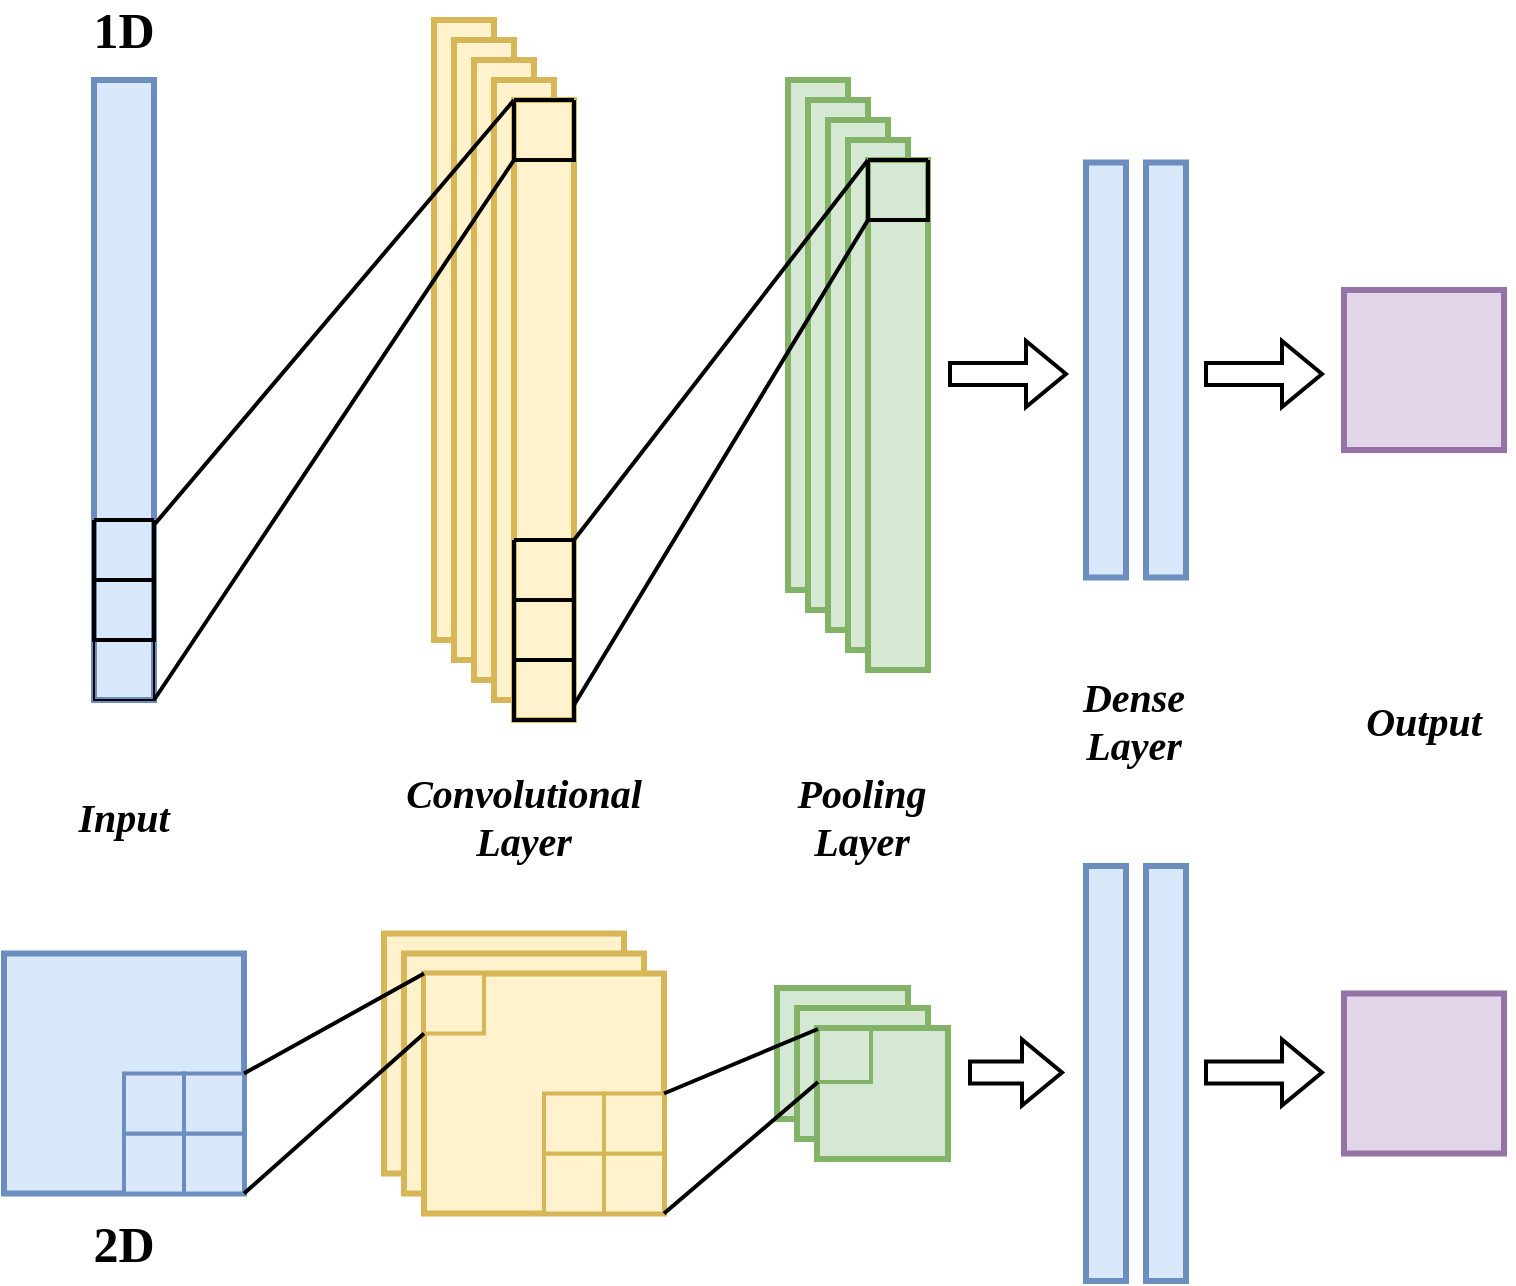 <mxfile version="22.1.18" type="device">
  <diagram name="Page-1" id="PB--wJ7JkL9qKE580dvo">
    <mxGraphModel dx="909" dy="692" grid="1" gridSize="10" guides="1" tooltips="1" connect="1" arrows="1" fold="1" page="1" pageScale="1" pageWidth="827" pageHeight="1169" math="0" shadow="0">
      <root>
        <mxCell id="0" />
        <mxCell id="1" parent="0" />
        <mxCell id="Ffea7M_iVDjCSf95wKu2-1" value="" style="rounded=0;whiteSpace=wrap;html=1;fillColor=#fff2cc;strokeColor=#d6b656;strokeWidth=3;" parent="1" vertex="1">
          <mxGeometry x="235" y="27" width="30" height="310" as="geometry" />
        </mxCell>
        <mxCell id="Ffea7M_iVDjCSf95wKu2-2" value="" style="rounded=0;whiteSpace=wrap;html=1;fillColor=#fff2cc;strokeColor=#d6b656;strokeWidth=3;" parent="1" vertex="1">
          <mxGeometry x="245" y="37" width="30" height="310" as="geometry" />
        </mxCell>
        <mxCell id="Ffea7M_iVDjCSf95wKu2-3" value="" style="rounded=0;whiteSpace=wrap;html=1;fillColor=#fff2cc;strokeColor=#d6b656;strokeWidth=3;" parent="1" vertex="1">
          <mxGeometry x="255" y="47" width="30" height="310" as="geometry" />
        </mxCell>
        <mxCell id="Ffea7M_iVDjCSf95wKu2-4" value="" style="rounded=0;whiteSpace=wrap;html=1;fillColor=#dae8fc;strokeColor=#6c8ebf;strokeWidth=3;" parent="1" vertex="1">
          <mxGeometry x="65" y="57" width="30" height="310" as="geometry" />
        </mxCell>
        <mxCell id="Ffea7M_iVDjCSf95wKu2-5" value="" style="rounded=0;whiteSpace=wrap;html=1;fillColor=#d5e8d4;strokeColor=#82b366;strokeWidth=3;" parent="1" vertex="1">
          <mxGeometry x="412" y="57" width="30" height="255" as="geometry" />
        </mxCell>
        <mxCell id="Ffea7M_iVDjCSf95wKu2-6" value="" style="rounded=0;whiteSpace=wrap;html=1;" parent="1" vertex="1">
          <mxGeometry x="422" y="67" width="30" height="255" as="geometry" />
        </mxCell>
        <mxCell id="Ffea7M_iVDjCSf95wKu2-7" value="" style="rounded=0;whiteSpace=wrap;html=1;" parent="1" vertex="1">
          <mxGeometry x="432" y="77" width="30" height="255" as="geometry" />
        </mxCell>
        <mxCell id="Ffea7M_iVDjCSf95wKu2-10" value="" style="rounded=0;whiteSpace=wrap;html=1;fillColor=#dae8fc;strokeColor=#6c8ebf;strokeWidth=3;" parent="1" vertex="1">
          <mxGeometry x="561" y="98.25" width="20" height="207.5" as="geometry" />
        </mxCell>
        <mxCell id="Ffea7M_iVDjCSf95wKu2-12" value="" style="rounded=0;whiteSpace=wrap;html=1;fillColor=#dae8fc;strokeColor=#6c8ebf;strokeWidth=3;" parent="1" vertex="1">
          <mxGeometry x="591" y="98.25" width="20" height="207.5" as="geometry" />
        </mxCell>
        <mxCell id="Ffea7M_iVDjCSf95wKu2-14" value="" style="whiteSpace=wrap;html=1;aspect=fixed;fillColor=#e1d5e7;strokeColor=#9673a6;strokeWidth=3;" parent="1" vertex="1">
          <mxGeometry x="690" y="162" width="80" height="80" as="geometry" />
        </mxCell>
        <mxCell id="Ffea7M_iVDjCSf95wKu2-15" value="" style="whiteSpace=wrap;html=1;aspect=fixed;strokeWidth=3;fillColor=#fff2cc;strokeColor=#d6b656;" parent="1" vertex="1">
          <mxGeometry x="210" y="483.75" width="120" height="120" as="geometry" />
        </mxCell>
        <mxCell id="Ffea7M_iVDjCSf95wKu2-16" value="" style="whiteSpace=wrap;html=1;aspect=fixed;strokeWidth=3;fillColor=#fff2cc;strokeColor=#d6b656;" parent="1" vertex="1">
          <mxGeometry x="220" y="493.75" width="120" height="120" as="geometry" />
        </mxCell>
        <mxCell id="Ffea7M_iVDjCSf95wKu2-17" value="" style="whiteSpace=wrap;html=1;aspect=fixed;fillColor=#fff2cc;strokeColor=#d6b656;strokeWidth=3;" parent="1" vertex="1">
          <mxGeometry x="230" y="503.75" width="120" height="120" as="geometry" />
        </mxCell>
        <mxCell id="Ffea7M_iVDjCSf95wKu2-18" value="" style="whiteSpace=wrap;html=1;aspect=fixed;fillColor=#dae8fc;strokeColor=#6c8ebf;strokeWidth=3;" parent="1" vertex="1">
          <mxGeometry x="20" y="493.75" width="120" height="120" as="geometry" />
        </mxCell>
        <mxCell id="Ffea7M_iVDjCSf95wKu2-21" value="" style="whiteSpace=wrap;html=1;aspect=fixed;fillColor=#d5e8d4;strokeColor=#82b366;strokeWidth=3;" parent="1" vertex="1">
          <mxGeometry x="406.5" y="511" width="65.5" height="65.5" as="geometry" />
        </mxCell>
        <mxCell id="Ffea7M_iVDjCSf95wKu2-22" value="" style="whiteSpace=wrap;html=1;aspect=fixed;strokeWidth=3;fillColor=#d5e8d4;strokeColor=#82b366;" parent="1" vertex="1">
          <mxGeometry x="416.5" y="521" width="65.5" height="65.5" as="geometry" />
        </mxCell>
        <mxCell id="Ffea7M_iVDjCSf95wKu2-23" value="" style="whiteSpace=wrap;html=1;aspect=fixed;fillColor=#d5e8d4;strokeColor=#82b366;strokeWidth=3;" parent="1" vertex="1">
          <mxGeometry x="426.5" y="531" width="65.5" height="65.5" as="geometry" />
        </mxCell>
        <mxCell id="Ffea7M_iVDjCSf95wKu2-25" value="" style="rounded=0;whiteSpace=wrap;html=1;fillColor=#dae8fc;strokeColor=#6c8ebf;strokeWidth=3;" parent="1" vertex="1">
          <mxGeometry x="561" y="450" width="20" height="207.5" as="geometry" />
        </mxCell>
        <mxCell id="Ffea7M_iVDjCSf95wKu2-26" value="" style="rounded=0;whiteSpace=wrap;html=1;strokeWidth=3;fillColor=#dae8fc;strokeColor=#6c8ebf;" parent="1" vertex="1">
          <mxGeometry x="591" y="450" width="20" height="207.5" as="geometry" />
        </mxCell>
        <mxCell id="Ffea7M_iVDjCSf95wKu2-27" value="" style="whiteSpace=wrap;html=1;aspect=fixed;strokeWidth=3;fillColor=#e1d5e7;strokeColor=#9673a6;" parent="1" vertex="1">
          <mxGeometry x="690" y="513.75" width="80" height="80" as="geometry" />
        </mxCell>
        <mxCell id="Ffea7M_iVDjCSf95wKu2-31" value="" style="rounded=0;whiteSpace=wrap;html=1;fillColor=#fff2cc;strokeColor=#d6b656;strokeWidth=3;" parent="1" vertex="1">
          <mxGeometry x="265" y="57" width="30" height="310" as="geometry" />
        </mxCell>
        <mxCell id="Ffea7M_iVDjCSf95wKu2-32" value="" style="rounded=0;whiteSpace=wrap;html=1;fillColor=#fff2cc;strokeColor=#d6b656;strokeWidth=3;" parent="1" vertex="1">
          <mxGeometry x="275" y="67" width="30" height="310" as="geometry" />
        </mxCell>
        <mxCell id="Ffea7M_iVDjCSf95wKu2-33" value="" style="rounded=0;whiteSpace=wrap;html=1;fillColor=#d5e8d4;strokeColor=#82b366;strokeWidth=3;" parent="1" vertex="1">
          <mxGeometry x="422" y="67" width="30" height="255" as="geometry" />
        </mxCell>
        <mxCell id="Ffea7M_iVDjCSf95wKu2-34" value="" style="rounded=0;whiteSpace=wrap;html=1;" parent="1" vertex="1">
          <mxGeometry x="432" y="77" width="30" height="255" as="geometry" />
        </mxCell>
        <mxCell id="Ffea7M_iVDjCSf95wKu2-35" value="" style="rounded=0;whiteSpace=wrap;html=1;" parent="1" vertex="1">
          <mxGeometry x="442" y="87" width="30" height="255" as="geometry" />
        </mxCell>
        <mxCell id="Ffea7M_iVDjCSf95wKu2-36" value="" style="rounded=0;whiteSpace=wrap;html=1;fillColor=#d5e8d4;strokeColor=#82b366;strokeWidth=3;" parent="1" vertex="1">
          <mxGeometry x="432" y="77" width="30" height="255" as="geometry" />
        </mxCell>
        <mxCell id="Ffea7M_iVDjCSf95wKu2-37" value="" style="rounded=0;whiteSpace=wrap;html=1;fillColor=#d5e8d4;strokeColor=#82b366;strokeWidth=3;" parent="1" vertex="1">
          <mxGeometry x="442" y="87" width="30" height="255" as="geometry" />
        </mxCell>
        <mxCell id="Ffea7M_iVDjCSf95wKu2-38" value="" style="rounded=0;whiteSpace=wrap;html=1;fillColor=#d5e8d4;strokeColor=#82b366;strokeWidth=3;" parent="1" vertex="1">
          <mxGeometry x="452" y="97" width="30" height="255" as="geometry" />
        </mxCell>
        <mxCell id="DPxaMYYzmduLOQdtQz4r-1" value="" style="swimlane;startSize=0;" vertex="1" parent="1">
          <mxGeometry x="65" y="337" width="30" height="30" as="geometry">
            <mxRectangle x="65" y="337" width="50" height="40" as="alternateBounds" />
          </mxGeometry>
        </mxCell>
        <mxCell id="DPxaMYYzmduLOQdtQz4r-2" value="" style="swimlane;startSize=0;strokeWidth=2;" vertex="1" parent="1">
          <mxGeometry x="65" y="307" width="30" height="30" as="geometry" />
        </mxCell>
        <mxCell id="DPxaMYYzmduLOQdtQz4r-3" value="" style="swimlane;startSize=0;strokeWidth=2;" vertex="1" parent="1">
          <mxGeometry x="65" y="277" width="30" height="30" as="geometry" />
        </mxCell>
        <mxCell id="DPxaMYYzmduLOQdtQz4r-5" value="" style="swimlane;startSize=0;strokeWidth=2;" vertex="1" parent="1">
          <mxGeometry x="275" y="347" width="30" height="30" as="geometry">
            <mxRectangle x="65" y="337" width="50" height="40" as="alternateBounds" />
          </mxGeometry>
        </mxCell>
        <mxCell id="DPxaMYYzmduLOQdtQz4r-6" value="" style="swimlane;startSize=0;strokeWidth=2;" vertex="1" parent="1">
          <mxGeometry x="275" y="317" width="30" height="30" as="geometry" />
        </mxCell>
        <mxCell id="DPxaMYYzmduLOQdtQz4r-7" value="" style="swimlane;startSize=0;strokeWidth=2;" vertex="1" parent="1">
          <mxGeometry x="275" y="287" width="30" height="30" as="geometry" />
        </mxCell>
        <mxCell id="DPxaMYYzmduLOQdtQz4r-14" value="" style="swimlane;startSize=0;strokeWidth=2;" vertex="1" parent="1">
          <mxGeometry x="275" y="67" width="30" height="30" as="geometry" />
        </mxCell>
        <mxCell id="DPxaMYYzmduLOQdtQz4r-15" value="" style="swimlane;startSize=0;strokeWidth=2;" vertex="1" parent="1">
          <mxGeometry x="452" y="97" width="30" height="30" as="geometry" />
        </mxCell>
        <mxCell id="DPxaMYYzmduLOQdtQz4r-17" value="" style="endArrow=none;html=1;rounded=0;exitX=1;exitY=0.75;exitDx=0;exitDy=0;entryX=0;entryY=1;entryDx=0;entryDy=0;strokeWidth=2;" edge="1" parent="1" source="DPxaMYYzmduLOQdtQz4r-5" target="DPxaMYYzmduLOQdtQz4r-15">
          <mxGeometry width="50" height="50" relative="1" as="geometry">
            <mxPoint x="390" y="360" as="sourcePoint" />
            <mxPoint x="440" y="310" as="targetPoint" />
          </mxGeometry>
        </mxCell>
        <mxCell id="DPxaMYYzmduLOQdtQz4r-18" value="" style="endArrow=none;html=1;rounded=0;exitX=1;exitY=0;exitDx=0;exitDy=0;entryX=0;entryY=0;entryDx=0;entryDy=0;strokeWidth=2;" edge="1" parent="1" source="DPxaMYYzmduLOQdtQz4r-7" target="DPxaMYYzmduLOQdtQz4r-15">
          <mxGeometry width="50" height="50" relative="1" as="geometry">
            <mxPoint x="390" y="360" as="sourcePoint" />
            <mxPoint x="440" y="310" as="targetPoint" />
          </mxGeometry>
        </mxCell>
        <mxCell id="DPxaMYYzmduLOQdtQz4r-19" value="" style="endArrow=none;html=1;rounded=0;exitX=1;exitY=0;exitDx=0;exitDy=0;entryX=0;entryY=0;entryDx=0;entryDy=0;strokeWidth=2;" edge="1" parent="1" target="DPxaMYYzmduLOQdtQz4r-14">
          <mxGeometry width="50" height="50" relative="1" as="geometry">
            <mxPoint x="95" y="279.5" as="sourcePoint" />
            <mxPoint x="242" y="89.5" as="targetPoint" />
          </mxGeometry>
        </mxCell>
        <mxCell id="DPxaMYYzmduLOQdtQz4r-20" value="" style="endArrow=none;html=1;rounded=0;exitX=1;exitY=1;exitDx=0;exitDy=0;entryX=0;entryY=1;entryDx=0;entryDy=0;strokeWidth=2;" edge="1" parent="1" source="DPxaMYYzmduLOQdtQz4r-1" target="DPxaMYYzmduLOQdtQz4r-14">
          <mxGeometry width="50" height="50" relative="1" as="geometry">
            <mxPoint x="325" y="307" as="sourcePoint" />
            <mxPoint x="472" y="117" as="targetPoint" />
          </mxGeometry>
        </mxCell>
        <mxCell id="DPxaMYYzmduLOQdtQz4r-21" value="" style="shape=flexArrow;endArrow=classic;html=1;rounded=0;strokeWidth=2;" edge="1" parent="1">
          <mxGeometry width="50" height="50" relative="1" as="geometry">
            <mxPoint x="492" y="204.02" as="sourcePoint" />
            <mxPoint x="552" y="204.02" as="targetPoint" />
          </mxGeometry>
        </mxCell>
        <mxCell id="DPxaMYYzmduLOQdtQz4r-22" value="" style="shape=flexArrow;endArrow=classic;html=1;rounded=0;strokeWidth=2;" edge="1" parent="1">
          <mxGeometry width="50" height="50" relative="1" as="geometry">
            <mxPoint x="620" y="204.02" as="sourcePoint" />
            <mxPoint x="680" y="204.02" as="targetPoint" />
          </mxGeometry>
        </mxCell>
        <mxCell id="DPxaMYYzmduLOQdtQz4r-23" value="" style="shape=flexArrow;endArrow=classic;html=1;rounded=0;strokeWidth=2;" edge="1" parent="1">
          <mxGeometry width="50" height="50" relative="1" as="geometry">
            <mxPoint x="620" y="553.27" as="sourcePoint" />
            <mxPoint x="680" y="553.27" as="targetPoint" />
          </mxGeometry>
        </mxCell>
        <mxCell id="DPxaMYYzmduLOQdtQz4r-24" value="" style="shape=flexArrow;endArrow=classic;html=1;rounded=0;strokeWidth=2;" edge="1" parent="1">
          <mxGeometry width="50" height="50" relative="1" as="geometry">
            <mxPoint x="502" y="553.27" as="sourcePoint" />
            <mxPoint x="550" y="553.27" as="targetPoint" />
          </mxGeometry>
        </mxCell>
        <mxCell id="DPxaMYYzmduLOQdtQz4r-26" value="" style="whiteSpace=wrap;html=1;aspect=fixed;strokeWidth=2;fillColor=#dae8fc;strokeColor=#6c8ebf;" vertex="1" parent="1">
          <mxGeometry x="110" y="583.75" width="30" height="30" as="geometry" />
        </mxCell>
        <mxCell id="DPxaMYYzmduLOQdtQz4r-27" value="" style="whiteSpace=wrap;html=1;aspect=fixed;strokeWidth=2;fillColor=#dae8fc;strokeColor=#6c8ebf;" vertex="1" parent="1">
          <mxGeometry x="80" y="583.75" width="30" height="30" as="geometry" />
        </mxCell>
        <mxCell id="DPxaMYYzmduLOQdtQz4r-28" value="" style="whiteSpace=wrap;html=1;aspect=fixed;fillColor=#dae8fc;strokeColor=#6c8ebf;strokeWidth=2;" vertex="1" parent="1">
          <mxGeometry x="110" y="553.75" width="30" height="30" as="geometry" />
        </mxCell>
        <mxCell id="DPxaMYYzmduLOQdtQz4r-29" value="" style="whiteSpace=wrap;html=1;aspect=fixed;fillColor=#dae8fc;strokeColor=#6c8ebf;strokeWidth=2;" vertex="1" parent="1">
          <mxGeometry x="80" y="553.75" width="30" height="30" as="geometry" />
        </mxCell>
        <mxCell id="DPxaMYYzmduLOQdtQz4r-30" value="" style="whiteSpace=wrap;html=1;aspect=fixed;fillColor=#fff2cc;strokeColor=#d6b656;strokeWidth=2;" vertex="1" parent="1">
          <mxGeometry x="320" y="593.75" width="30" height="30" as="geometry" />
        </mxCell>
        <mxCell id="DPxaMYYzmduLOQdtQz4r-31" value="" style="whiteSpace=wrap;html=1;aspect=fixed;strokeWidth=2;fillColor=#fff2cc;strokeColor=#d6b656;" vertex="1" parent="1">
          <mxGeometry x="290" y="593.75" width="30" height="30" as="geometry" />
        </mxCell>
        <mxCell id="DPxaMYYzmduLOQdtQz4r-32" value="" style="whiteSpace=wrap;html=1;aspect=fixed;strokeWidth=2;fillColor=#fff2cc;strokeColor=#d6b656;" vertex="1" parent="1">
          <mxGeometry x="320" y="563.75" width="30" height="30" as="geometry" />
        </mxCell>
        <mxCell id="DPxaMYYzmduLOQdtQz4r-33" value="" style="whiteSpace=wrap;html=1;aspect=fixed;strokeWidth=2;fillColor=#fff2cc;strokeColor=#d6b656;" vertex="1" parent="1">
          <mxGeometry x="290" y="563.75" width="30" height="30" as="geometry" />
        </mxCell>
        <mxCell id="DPxaMYYzmduLOQdtQz4r-36" value="" style="whiteSpace=wrap;html=1;aspect=fixed;fillColor=#fff2cc;strokeColor=#d6b656;strokeWidth=2;" vertex="1" parent="1">
          <mxGeometry x="230" y="503.75" width="30" height="30" as="geometry" />
        </mxCell>
        <mxCell id="DPxaMYYzmduLOQdtQz4r-38" value="" style="whiteSpace=wrap;html=1;aspect=fixed;strokeWidth=2;fillColor=#d5e8d4;strokeColor=#82b366;" vertex="1" parent="1">
          <mxGeometry x="427" y="531.5" width="26.5" height="26.5" as="geometry" />
        </mxCell>
        <mxCell id="DPxaMYYzmduLOQdtQz4r-39" value="" style="endArrow=none;html=1;rounded=0;exitX=1;exitY=0;exitDx=0;exitDy=0;entryX=0;entryY=0;entryDx=0;entryDy=0;strokeWidth=2;" edge="1" parent="1" source="DPxaMYYzmduLOQdtQz4r-28" target="DPxaMYYzmduLOQdtQz4r-36">
          <mxGeometry width="50" height="50" relative="1" as="geometry">
            <mxPoint x="390" y="360" as="sourcePoint" />
            <mxPoint x="440" y="310" as="targetPoint" />
          </mxGeometry>
        </mxCell>
        <mxCell id="DPxaMYYzmduLOQdtQz4r-40" value="" style="endArrow=none;html=1;rounded=0;exitX=1;exitY=1;exitDx=0;exitDy=0;entryX=0;entryY=0.25;entryDx=0;entryDy=0;strokeWidth=2;" edge="1" parent="1" source="DPxaMYYzmduLOQdtQz4r-26" target="Ffea7M_iVDjCSf95wKu2-17">
          <mxGeometry width="50" height="50" relative="1" as="geometry">
            <mxPoint x="390" y="360" as="sourcePoint" />
            <mxPoint x="440" y="310" as="targetPoint" />
          </mxGeometry>
        </mxCell>
        <mxCell id="DPxaMYYzmduLOQdtQz4r-41" value="" style="endArrow=none;html=1;rounded=0;exitX=1;exitY=0;exitDx=0;exitDy=0;entryX=0;entryY=0;entryDx=0;entryDy=0;strokeWidth=2;" edge="1" parent="1" source="DPxaMYYzmduLOQdtQz4r-32" target="DPxaMYYzmduLOQdtQz4r-38">
          <mxGeometry width="50" height="50" relative="1" as="geometry">
            <mxPoint x="390" y="360" as="sourcePoint" />
            <mxPoint x="440" y="310" as="targetPoint" />
          </mxGeometry>
        </mxCell>
        <mxCell id="DPxaMYYzmduLOQdtQz4r-42" value="" style="endArrow=none;html=1;rounded=0;exitX=1;exitY=1;exitDx=0;exitDy=0;entryX=0;entryY=1;entryDx=0;entryDy=0;strokeWidth=2;" edge="1" parent="1" source="DPxaMYYzmduLOQdtQz4r-30" target="DPxaMYYzmduLOQdtQz4r-38">
          <mxGeometry width="50" height="50" relative="1" as="geometry">
            <mxPoint x="390" y="360" as="sourcePoint" />
            <mxPoint x="440" y="310" as="targetPoint" />
          </mxGeometry>
        </mxCell>
        <mxCell id="DPxaMYYzmduLOQdtQz4r-43" value="&lt;font size=&quot;1&quot; face=&quot;Times New Roman&quot;&gt;&lt;i&gt;&lt;b style=&quot;font-size: 20px;&quot;&gt;Input&lt;/b&gt;&lt;/i&gt;&lt;/font&gt;" style="text;html=1;strokeColor=none;fillColor=none;align=center;verticalAlign=middle;whiteSpace=wrap;rounded=0;" vertex="1" parent="1">
          <mxGeometry x="35" y="390" width="90" height="70" as="geometry" />
        </mxCell>
        <mxCell id="DPxaMYYzmduLOQdtQz4r-45" value="&lt;font size=&quot;1&quot; face=&quot;Times New Roman&quot;&gt;&lt;i&gt;&lt;b style=&quot;font-size: 20px;&quot;&gt;Convolutional&lt;br&gt;Layer&lt;br&gt;&lt;/b&gt;&lt;/i&gt;&lt;/font&gt;" style="text;html=1;strokeColor=none;fillColor=none;align=center;verticalAlign=middle;whiteSpace=wrap;rounded=0;" vertex="1" parent="1">
          <mxGeometry x="235" y="390" width="90" height="70" as="geometry" />
        </mxCell>
        <mxCell id="DPxaMYYzmduLOQdtQz4r-46" value="&lt;font size=&quot;1&quot; face=&quot;Times New Roman&quot;&gt;&lt;b style=&quot;font-size: 25px;&quot;&gt;1D&lt;/b&gt;&lt;/font&gt;" style="text;html=1;strokeColor=none;fillColor=none;align=center;verticalAlign=middle;whiteSpace=wrap;rounded=0;" vertex="1" parent="1">
          <mxGeometry x="50" y="17" width="60" height="30" as="geometry" />
        </mxCell>
        <mxCell id="DPxaMYYzmduLOQdtQz4r-47" value="&lt;font size=&quot;1&quot; face=&quot;Times New Roman&quot;&gt;&lt;b style=&quot;font-size: 25px;&quot;&gt;2D&lt;/b&gt;&lt;/font&gt;" style="text;html=1;strokeColor=none;fillColor=none;align=center;verticalAlign=middle;whiteSpace=wrap;rounded=0;" vertex="1" parent="1">
          <mxGeometry x="50" y="623.75" width="60" height="30" as="geometry" />
        </mxCell>
        <mxCell id="DPxaMYYzmduLOQdtQz4r-48" value="&lt;font size=&quot;1&quot; face=&quot;Times New Roman&quot;&gt;&lt;i&gt;&lt;b style=&quot;font-size: 20px;&quot;&gt;Pooling&lt;br&gt;Layer&lt;br&gt;&lt;/b&gt;&lt;/i&gt;&lt;/font&gt;" style="text;html=1;strokeColor=none;fillColor=none;align=center;verticalAlign=middle;whiteSpace=wrap;rounded=0;" vertex="1" parent="1">
          <mxGeometry x="404.25" y="390" width="90" height="70" as="geometry" />
        </mxCell>
        <mxCell id="DPxaMYYzmduLOQdtQz4r-49" value="&lt;font size=&quot;1&quot; face=&quot;Times New Roman&quot;&gt;&lt;i&gt;&lt;b style=&quot;font-size: 20px;&quot;&gt;Dense&lt;br&gt;Layer&lt;br&gt;&lt;/b&gt;&lt;/i&gt;&lt;/font&gt;" style="text;html=1;strokeColor=none;fillColor=none;align=center;verticalAlign=middle;whiteSpace=wrap;rounded=0;" vertex="1" parent="1">
          <mxGeometry x="540" y="342" width="90" height="70" as="geometry" />
        </mxCell>
        <mxCell id="DPxaMYYzmduLOQdtQz4r-50" value="&lt;font size=&quot;1&quot; face=&quot;Times New Roman&quot;&gt;&lt;i&gt;&lt;b style=&quot;font-size: 20px;&quot;&gt;Output&lt;br&gt;&lt;/b&gt;&lt;/i&gt;&lt;/font&gt;" style="text;html=1;strokeColor=none;fillColor=none;align=center;verticalAlign=middle;whiteSpace=wrap;rounded=0;" vertex="1" parent="1">
          <mxGeometry x="685" y="342" width="90" height="70" as="geometry" />
        </mxCell>
      </root>
    </mxGraphModel>
  </diagram>
</mxfile>
